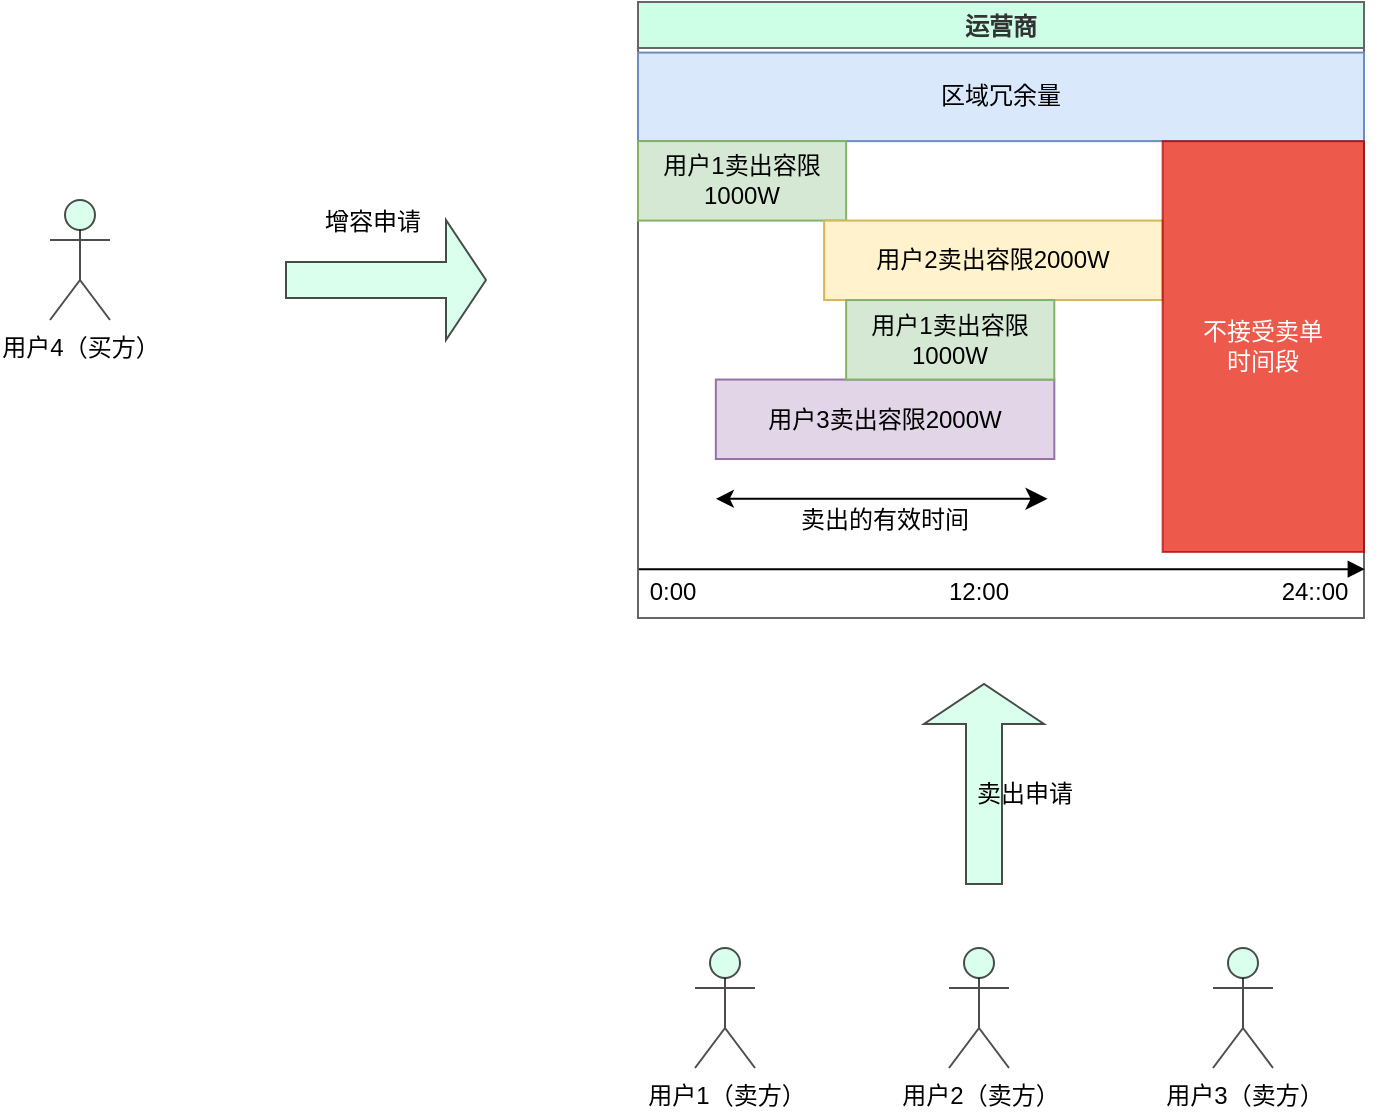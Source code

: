 <mxfile version="20.0.4" type="github">
  <diagram id="vAAK2xrO6STrd_4l6eV2" name="Page-1">
    <mxGraphModel dx="2062" dy="1154" grid="1" gridSize="11" guides="1" tooltips="1" connect="1" arrows="1" fold="1" page="1" pageScale="1" pageWidth="1169" pageHeight="1654" background="none" math="0" shadow="0">
      <root>
        <mxCell id="0" />
        <mxCell id="1" parent="0" />
        <mxCell id="zpYF9BhXSGG7KeCdsb85-27" value="" style="group" parent="1" vertex="1" connectable="0">
          <mxGeometry x="528" y="88" width="363" height="308" as="geometry" />
        </mxCell>
        <mxCell id="zpYF9BhXSGG7KeCdsb85-1" value="运营商" style="swimlane;fillColor=#CCFFE6;fontColor=#333333;strokeColor=#666666;shadow=0;rounded=0;" parent="zpYF9BhXSGG7KeCdsb85-27" vertex="1">
          <mxGeometry width="363" height="308" as="geometry" />
        </mxCell>
        <mxCell id="zpYF9BhXSGG7KeCdsb85-2" value="区域冗余量" style="rounded=0;whiteSpace=wrap;html=1;fillColor=#dae8fc;strokeColor=#6c8ebf;" parent="zpYF9BhXSGG7KeCdsb85-1" vertex="1">
          <mxGeometry y="25.29" width="363.0" height="44.258" as="geometry" />
        </mxCell>
        <mxCell id="zpYF9BhXSGG7KeCdsb85-14" value="用户1卖出容限1000W" style="rounded=0;whiteSpace=wrap;html=1;fillColor=#d5e8d4;strokeColor=#82b366;" parent="zpYF9BhXSGG7KeCdsb85-1" vertex="1">
          <mxGeometry y="69.548" width="104.077" height="39.742" as="geometry" />
        </mxCell>
        <mxCell id="zpYF9BhXSGG7KeCdsb85-15" value="用户2卖出容限2000W" style="rounded=0;whiteSpace=wrap;html=1;fillColor=#fff2cc;strokeColor=#d6b656;" parent="zpYF9BhXSGG7KeCdsb85-1" vertex="1">
          <mxGeometry x="93.077" y="109.29" width="169.231" height="39.742" as="geometry" />
        </mxCell>
        <mxCell id="zpYF9BhXSGG7KeCdsb85-16" value="用户3卖出容限2000W" style="rounded=0;whiteSpace=wrap;html=1;fillColor=#e1d5e7;strokeColor=#9673a6;" parent="zpYF9BhXSGG7KeCdsb85-1" vertex="1">
          <mxGeometry x="38.923" y="188.774" width="169.231" height="39.742" as="geometry" />
        </mxCell>
        <mxCell id="zpYF9BhXSGG7KeCdsb85-17" value="用户1卖出容限1000W" style="rounded=0;whiteSpace=wrap;html=1;fillColor=#d5e8d4;strokeColor=#82b366;" parent="zpYF9BhXSGG7KeCdsb85-1" vertex="1">
          <mxGeometry x="104.077" y="149.032" width="104.077" height="39.742" as="geometry" />
        </mxCell>
        <mxCell id="zpYF9BhXSGG7KeCdsb85-19" value="" style="endArrow=classic;startArrow=classic;endFill=1;startFill=1;endSize=8;html=1;verticalAlign=bottom;labelBackgroundColor=none;strokeWidth=1;rounded=0;" parent="zpYF9BhXSGG7KeCdsb85-1" edge="1">
          <mxGeometry width="160" relative="1" as="geometry">
            <mxPoint x="38.923" y="248.387" as="sourcePoint" />
            <mxPoint x="204.769" y="248.387" as="targetPoint" />
          </mxGeometry>
        </mxCell>
        <mxCell id="zpYF9BhXSGG7KeCdsb85-10" value="" style="html=1;verticalAlign=bottom;labelBackgroundColor=none;endArrow=block;endFill=1;rounded=0;" parent="zpYF9BhXSGG7KeCdsb85-1" edge="1">
          <mxGeometry width="160" relative="1" as="geometry">
            <mxPoint x="0.423" y="283.613" as="sourcePoint" />
            <mxPoint x="363.423" y="283.613" as="targetPoint" />
          </mxGeometry>
        </mxCell>
        <mxCell id="zpYF9BhXSGG7KeCdsb85-11" value="0:00" style="text;html=1;align=center;verticalAlign=middle;resizable=0;points=[];autosize=1;strokeColor=none;fillColor=none;" parent="zpYF9BhXSGG7KeCdsb85-1" vertex="1">
          <mxGeometry x="-4.654" y="278.194" width="44" height="33" as="geometry" />
        </mxCell>
        <mxCell id="zpYF9BhXSGG7KeCdsb85-12" value="24::00" style="text;html=1;align=center;verticalAlign=middle;resizable=0;points=[];autosize=1;strokeColor=none;fillColor=none;" parent="zpYF9BhXSGG7KeCdsb85-1" vertex="1">
          <mxGeometry x="310.962" y="278.645" width="55" height="33" as="geometry" />
        </mxCell>
        <mxCell id="zpYF9BhXSGG7KeCdsb85-13" value="12:00" style="text;html=1;align=center;verticalAlign=middle;resizable=0;points=[];autosize=1;strokeColor=none;fillColor=none;" parent="zpYF9BhXSGG7KeCdsb85-1" vertex="1">
          <mxGeometry x="142.577" y="278.194" width="55" height="33" as="geometry" />
        </mxCell>
        <mxCell id="zpYF9BhXSGG7KeCdsb85-28" value="不接受卖单&lt;br&gt;时间段" style="rounded=0;whiteSpace=wrap;html=1;shadow=0;fillColor=#e51400;strokeColor=#B20000;fontColor=#ffffff;opacity=70;" parent="zpYF9BhXSGG7KeCdsb85-1" vertex="1">
          <mxGeometry x="262.31" y="69.55" width="100.69" height="205.45" as="geometry" />
        </mxCell>
        <mxCell id="zpYF9BhXSGG7KeCdsb85-20" value="卖出的有效时间" style="text;html=1;align=center;verticalAlign=middle;resizable=0;points=[];autosize=1;strokeColor=none;fillColor=none;" parent="zpYF9BhXSGG7KeCdsb85-27" vertex="1">
          <mxGeometry x="68.115" y="242.065" width="110" height="33" as="geometry" />
        </mxCell>
        <mxCell id="zpYF9BhXSGG7KeCdsb85-29" value="用户1（卖方）" style="shape=umlActor;verticalLabelPosition=bottom;verticalAlign=top;html=1;rounded=0;shadow=0;fillColor=#CCFFE6;opacity=70;" parent="1" vertex="1">
          <mxGeometry x="556.5" y="561" width="30" height="60" as="geometry" />
        </mxCell>
        <mxCell id="zpYF9BhXSGG7KeCdsb85-31" value="用户2（卖方）" style="shape=umlActor;verticalLabelPosition=bottom;verticalAlign=top;html=1;rounded=0;shadow=0;fillColor=#CCFFE6;opacity=70;" parent="1" vertex="1">
          <mxGeometry x="683.5" y="561" width="30" height="60" as="geometry" />
        </mxCell>
        <mxCell id="zpYF9BhXSGG7KeCdsb85-34" value="用户3（卖方）" style="shape=umlActor;verticalLabelPosition=bottom;verticalAlign=top;html=1;rounded=0;shadow=0;fillColor=#CCFFE6;opacity=70;" parent="1" vertex="1">
          <mxGeometry x="815.5" y="561" width="30" height="60" as="geometry" />
        </mxCell>
        <mxCell id="zpYF9BhXSGG7KeCdsb85-35" value="用户4（买方）" style="shape=umlActor;verticalLabelPosition=bottom;verticalAlign=top;html=1;rounded=0;shadow=0;fillColor=#CCFFE6;opacity=70;" parent="1" vertex="1">
          <mxGeometry x="234" y="187" width="30" height="60" as="geometry" />
        </mxCell>
        <mxCell id="zpYF9BhXSGG7KeCdsb85-39" value="" style="shape=singleArrow;direction=north;whiteSpace=wrap;html=1;rounded=0;shadow=0;fillColor=#CCFFE6;opacity=70;" parent="1" vertex="1">
          <mxGeometry x="671" y="429" width="60" height="100" as="geometry" />
        </mxCell>
        <mxCell id="zpYF9BhXSGG7KeCdsb85-40" value="卖出申请" style="text;html=1;align=center;verticalAlign=middle;resizable=0;points=[];autosize=1;strokeColor=none;fillColor=none;" parent="1" vertex="1">
          <mxGeometry x="682" y="467" width="77" height="33" as="geometry" />
        </mxCell>
        <mxCell id="zpYF9BhXSGG7KeCdsb85-41" value="" style="shape=singleArrow;whiteSpace=wrap;html=1;rounded=0;shadow=0;fillColor=#CCFFE6;opacity=70;" parent="1" vertex="1">
          <mxGeometry x="352" y="197" width="100" height="60" as="geometry" />
        </mxCell>
        <mxCell id="zpYF9BhXSGG7KeCdsb85-42" value="增容申请" style="text;html=1;align=center;verticalAlign=middle;resizable=0;points=[];autosize=1;strokeColor=none;fillColor=none;" parent="1" vertex="1">
          <mxGeometry x="356" y="181" width="77" height="33" as="geometry" />
        </mxCell>
      </root>
    </mxGraphModel>
  </diagram>
</mxfile>
